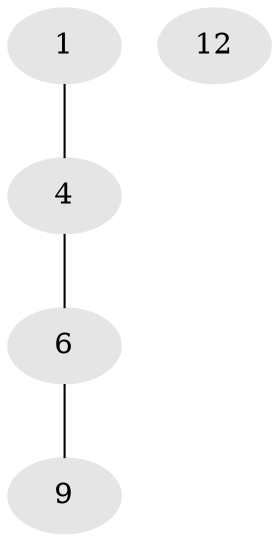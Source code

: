 // Generated by graph-tools (version 1.1) at 2025/46/02/15/25 05:46:28]
// undirected, 5 vertices, 3 edges
graph export_dot {
graph [start="1"]
  node [color=gray90,style=filled];
  1 [super="+2+3+5+19"];
  4 [super="+8+17"];
  6 [super="+13"];
  9 [super="+10+11"];
  12 [super="+10+14+15+18"];
  1 -- 4;
  4 -- 6;
  6 -- 9;
}
